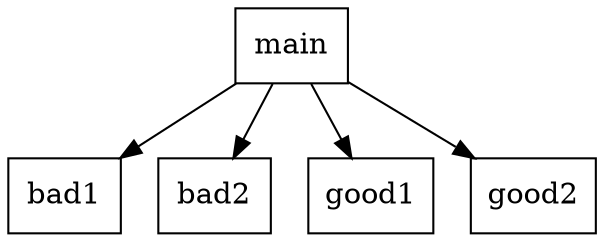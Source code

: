 digraph CallGraph {
1 [label="bad1", shape="box"]
40 [label="bad2", shape="box"]
61 [label="good1", shape="box"]
110 [label="good2", shape="box"]
131 [label="main", shape="box"]
131 -> 1 []
131 -> 110 []
131 -> 40 []
131 -> 61 []
}
